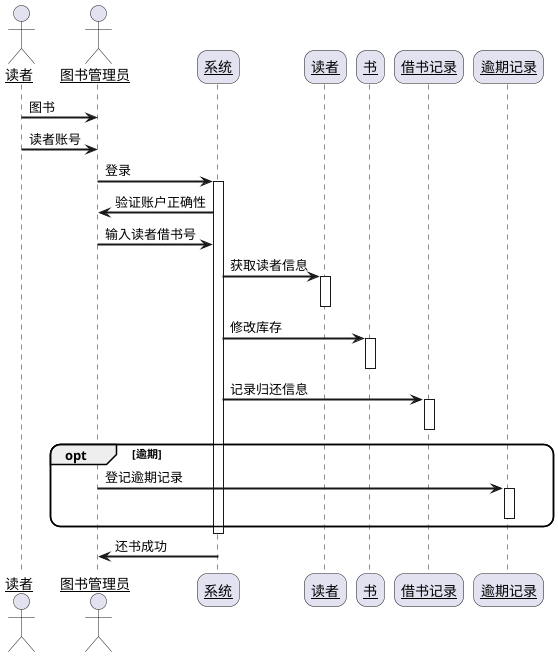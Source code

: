 @startuml
skinparam sequenceArrowThickness 2
skinparam roundcorner 20
skinparam maxmessagesize 60
skinparam sequenceParticipant underline

actor 读者
actor 图书管理员
participant "系统" as A
participant "读者" as B
participant "书" as C
participant "借书记录" as D
participant "逾期记录" as E

读者->图书管理员 :图书
读者->图书管理员 :读者账号
图书管理员 -> A: 登录
activate A
A->图书管理员:验证账户正确性
图书管理员 -> A: 输入读者借书号
A -> B: 获取读者信息
activate B

deactivate B
A -> C: 修改库存
activate C
deactivate C
deactivate B
A -> D: 记录归还信息
activate D
deactivate D
opt 逾期
图书管理员 -> E:登记逾期记录
activate E
deactivate E
end
deactivate A
A->图书管理员:还书成功
@enduml

